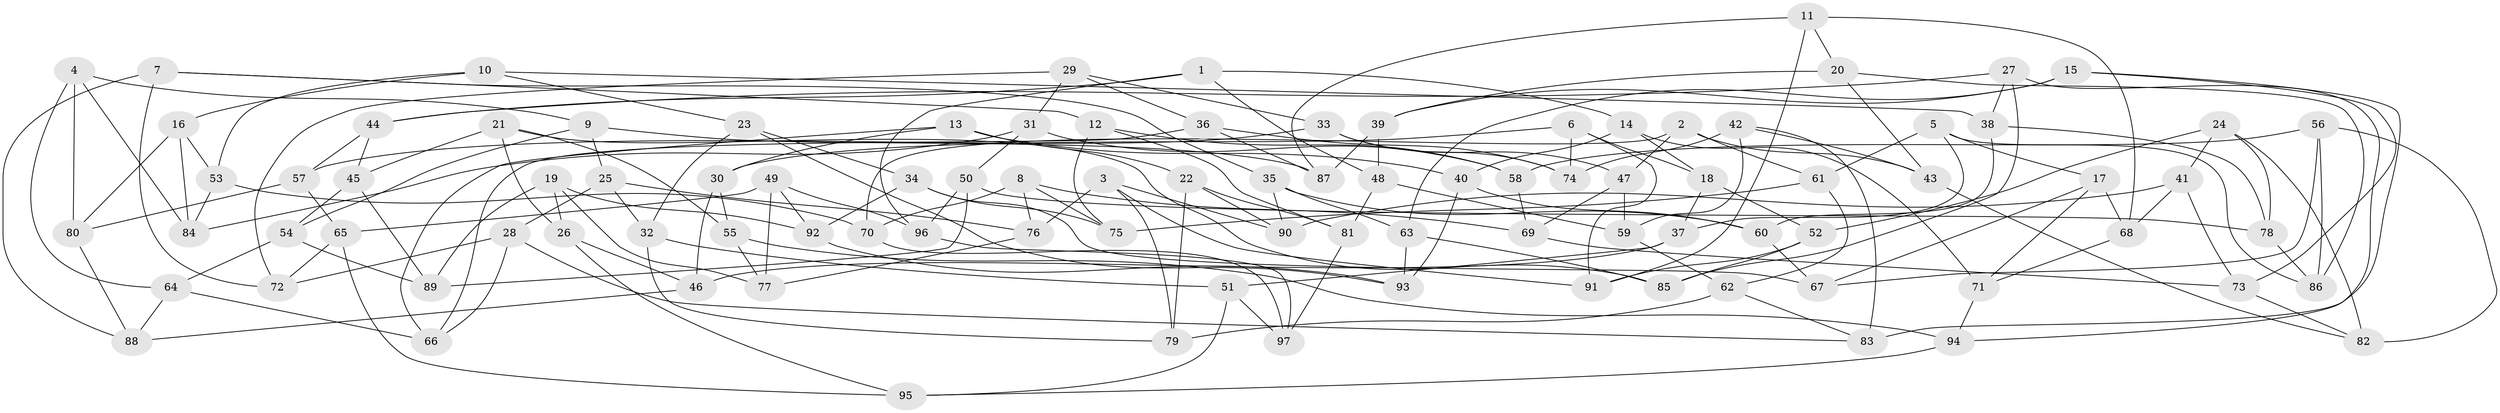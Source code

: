// Generated by graph-tools (version 1.1) at 2025/03/03/09/25 03:03:07]
// undirected, 97 vertices, 194 edges
graph export_dot {
graph [start="1"]
  node [color=gray90,style=filled];
  1;
  2;
  3;
  4;
  5;
  6;
  7;
  8;
  9;
  10;
  11;
  12;
  13;
  14;
  15;
  16;
  17;
  18;
  19;
  20;
  21;
  22;
  23;
  24;
  25;
  26;
  27;
  28;
  29;
  30;
  31;
  32;
  33;
  34;
  35;
  36;
  37;
  38;
  39;
  40;
  41;
  42;
  43;
  44;
  45;
  46;
  47;
  48;
  49;
  50;
  51;
  52;
  53;
  54;
  55;
  56;
  57;
  58;
  59;
  60;
  61;
  62;
  63;
  64;
  65;
  66;
  67;
  68;
  69;
  70;
  71;
  72;
  73;
  74;
  75;
  76;
  77;
  78;
  79;
  80;
  81;
  82;
  83;
  84;
  85;
  86;
  87;
  88;
  89;
  90;
  91;
  92;
  93;
  94;
  95;
  96;
  97;
  1 -- 44;
  1 -- 14;
  1 -- 96;
  1 -- 48;
  2 -- 47;
  2 -- 61;
  2 -- 43;
  2 -- 70;
  3 -- 90;
  3 -- 91;
  3 -- 76;
  3 -- 79;
  4 -- 84;
  4 -- 64;
  4 -- 9;
  4 -- 80;
  5 -- 61;
  5 -- 17;
  5 -- 37;
  5 -- 86;
  6 -- 18;
  6 -- 91;
  6 -- 30;
  6 -- 74;
  7 -- 35;
  7 -- 88;
  7 -- 12;
  7 -- 72;
  8 -- 75;
  8 -- 69;
  8 -- 70;
  8 -- 76;
  9 -- 54;
  9 -- 25;
  9 -- 87;
  10 -- 38;
  10 -- 53;
  10 -- 16;
  10 -- 23;
  11 -- 68;
  11 -- 20;
  11 -- 91;
  11 -- 87;
  12 -- 81;
  12 -- 75;
  12 -- 58;
  13 -- 22;
  13 -- 40;
  13 -- 30;
  13 -- 66;
  14 -- 71;
  14 -- 40;
  14 -- 18;
  15 -- 63;
  15 -- 73;
  15 -- 39;
  15 -- 83;
  16 -- 53;
  16 -- 84;
  16 -- 80;
  17 -- 67;
  17 -- 68;
  17 -- 71;
  18 -- 52;
  18 -- 37;
  19 -- 92;
  19 -- 77;
  19 -- 26;
  19 -- 89;
  20 -- 39;
  20 -- 43;
  20 -- 86;
  21 -- 45;
  21 -- 26;
  21 -- 55;
  21 -- 85;
  22 -- 90;
  22 -- 79;
  22 -- 81;
  23 -- 34;
  23 -- 93;
  23 -- 32;
  24 -- 52;
  24 -- 41;
  24 -- 82;
  24 -- 78;
  25 -- 32;
  25 -- 76;
  25 -- 28;
  26 -- 46;
  26 -- 95;
  27 -- 94;
  27 -- 44;
  27 -- 85;
  27 -- 38;
  28 -- 72;
  28 -- 83;
  28 -- 66;
  29 -- 31;
  29 -- 36;
  29 -- 33;
  29 -- 72;
  30 -- 46;
  30 -- 55;
  31 -- 58;
  31 -- 84;
  31 -- 50;
  32 -- 51;
  32 -- 79;
  33 -- 57;
  33 -- 74;
  33 -- 47;
  34 -- 67;
  34 -- 75;
  34 -- 92;
  35 -- 60;
  35 -- 90;
  35 -- 63;
  36 -- 66;
  36 -- 87;
  36 -- 74;
  37 -- 46;
  37 -- 51;
  38 -- 60;
  38 -- 78;
  39 -- 48;
  39 -- 87;
  40 -- 93;
  40 -- 60;
  41 -- 73;
  41 -- 68;
  41 -- 90;
  42 -- 83;
  42 -- 74;
  42 -- 59;
  42 -- 43;
  43 -- 82;
  44 -- 45;
  44 -- 57;
  45 -- 54;
  45 -- 89;
  46 -- 88;
  47 -- 69;
  47 -- 59;
  48 -- 81;
  48 -- 59;
  49 -- 77;
  49 -- 96;
  49 -- 92;
  49 -- 65;
  50 -- 89;
  50 -- 78;
  50 -- 96;
  51 -- 97;
  51 -- 95;
  52 -- 85;
  52 -- 91;
  53 -- 70;
  53 -- 84;
  54 -- 64;
  54 -- 89;
  55 -- 94;
  55 -- 77;
  56 -- 82;
  56 -- 67;
  56 -- 86;
  56 -- 58;
  57 -- 80;
  57 -- 65;
  58 -- 69;
  59 -- 62;
  60 -- 67;
  61 -- 75;
  61 -- 62;
  62 -- 79;
  62 -- 83;
  63 -- 85;
  63 -- 93;
  64 -- 88;
  64 -- 66;
  65 -- 95;
  65 -- 72;
  68 -- 71;
  69 -- 73;
  70 -- 97;
  71 -- 94;
  73 -- 82;
  76 -- 77;
  78 -- 86;
  80 -- 88;
  81 -- 97;
  92 -- 93;
  94 -- 95;
  96 -- 97;
}

